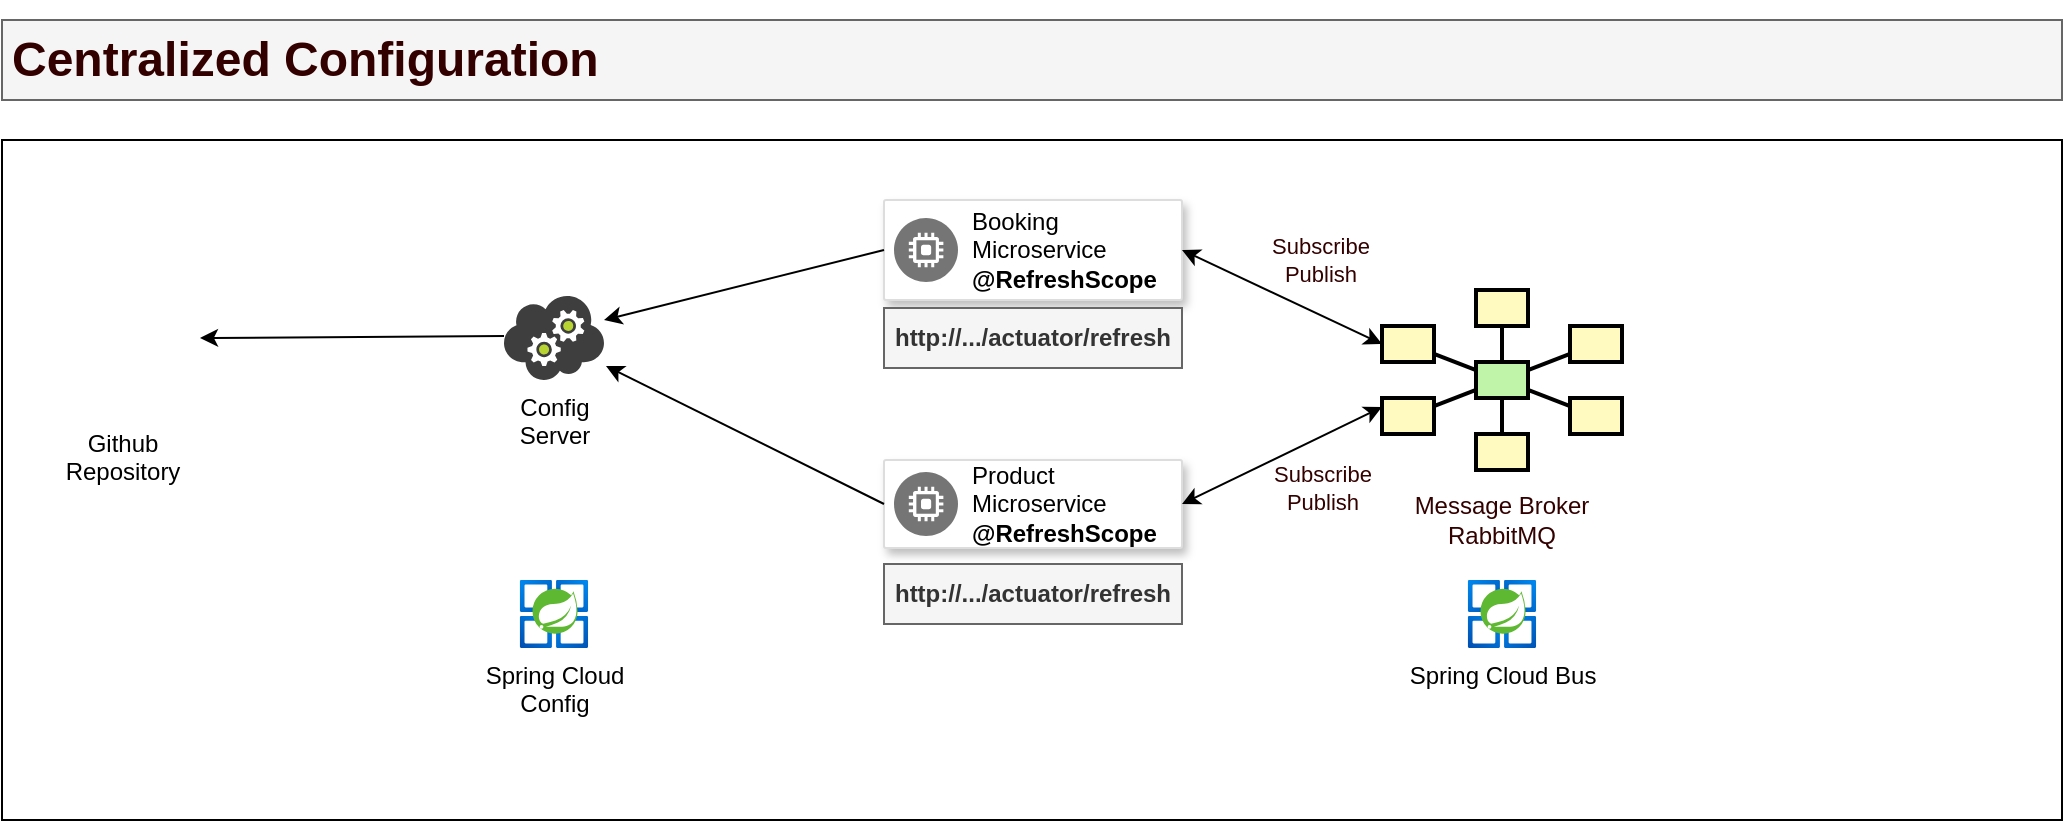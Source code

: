 <mxfile version="18.2.0" type="github">
  <diagram id="KsEbkJM7PDmAZtpVS7UQ" name="ConfigurationServer">
    <mxGraphModel dx="2249" dy="697" grid="1" gridSize="10" guides="1" tooltips="1" connect="1" arrows="1" fold="1" page="1" pageScale="1" pageWidth="827" pageHeight="1169" math="0" shadow="0">
      <root>
        <mxCell id="0" />
        <mxCell id="1" parent="0" />
        <mxCell id="yGSsq9iWgrReYgnSg7Fj-12" value="" style="rounded=0;whiteSpace=wrap;html=1;" vertex="1" parent="1">
          <mxGeometry x="-230" y="120" width="1030" height="340" as="geometry" />
        </mxCell>
        <mxCell id="yGSsq9iWgrReYgnSg7Fj-1" value="Github&lt;br&gt;Repository" style="shape=image;html=1;verticalAlign=top;verticalLabelPosition=bottom;labelBackgroundColor=#ffffff;imageAspect=0;aspect=fixed;image=https://cdn4.iconfinder.com/data/icons/socialcones/508/Github-128.png" vertex="1" parent="1">
          <mxGeometry x="-209" y="180" width="78" height="78" as="geometry" />
        </mxCell>
        <mxCell id="yGSsq9iWgrReYgnSg7Fj-2" value="Config &lt;br&gt;Server" style="sketch=0;aspect=fixed;html=1;points=[];align=center;image;fontSize=12;image=img/lib/mscae/Cloud_Service.svg;" vertex="1" parent="1">
          <mxGeometry x="21" y="198" width="50" height="42" as="geometry" />
        </mxCell>
        <mxCell id="yGSsq9iWgrReYgnSg7Fj-3" value="" style="strokeColor=#dddddd;shadow=1;strokeWidth=1;rounded=1;absoluteArcSize=1;arcSize=2;" vertex="1" parent="1">
          <mxGeometry x="211" y="150" width="149" height="50" as="geometry" />
        </mxCell>
        <mxCell id="yGSsq9iWgrReYgnSg7Fj-4" value="Booking&lt;br&gt;Microservice&lt;br&gt;&lt;b&gt;@RefreshScope&lt;/b&gt;" style="sketch=0;dashed=0;connectable=0;html=1;fillColor=#757575;strokeColor=none;shape=mxgraph.gcp2.dedicated_game_server;part=1;labelPosition=right;verticalLabelPosition=middle;align=left;verticalAlign=middle;spacingLeft=5;fontSize=12;" vertex="1" parent="yGSsq9iWgrReYgnSg7Fj-3">
          <mxGeometry y="0.5" width="32" height="32" relative="1" as="geometry">
            <mxPoint x="5" y="-16" as="offset" />
          </mxGeometry>
        </mxCell>
        <mxCell id="yGSsq9iWgrReYgnSg7Fj-5" value="" style="strokeColor=#dddddd;shadow=1;strokeWidth=1;rounded=1;absoluteArcSize=1;arcSize=2;" vertex="1" parent="1">
          <mxGeometry x="211" y="280" width="149" height="44" as="geometry" />
        </mxCell>
        <mxCell id="yGSsq9iWgrReYgnSg7Fj-6" value="Product&lt;br&gt;Microservice&lt;br&gt;&lt;b&gt;@RefreshScope&lt;/b&gt;" style="sketch=0;dashed=0;connectable=0;html=1;fillColor=#757575;strokeColor=none;shape=mxgraph.gcp2.dedicated_game_server;part=1;labelPosition=right;verticalLabelPosition=middle;align=left;verticalAlign=middle;spacingLeft=5;fontSize=12;" vertex="1" parent="yGSsq9iWgrReYgnSg7Fj-5">
          <mxGeometry y="0.5" width="32" height="32" relative="1" as="geometry">
            <mxPoint x="5" y="-16" as="offset" />
          </mxGeometry>
        </mxCell>
        <mxCell id="yGSsq9iWgrReYgnSg7Fj-7" value="Spring Cloud &lt;br&gt;Config" style="aspect=fixed;html=1;points=[];align=center;image;fontSize=12;image=img/lib/azure2/compute/Azure_Spring_Cloud.svg;" vertex="1" parent="1">
          <mxGeometry x="27.93" y="340" width="36.13" height="34" as="geometry" />
        </mxCell>
        <mxCell id="yGSsq9iWgrReYgnSg7Fj-8" value="" style="endArrow=classic;html=1;rounded=0;exitX=0;exitY=0.5;exitDx=0;exitDy=0;entryX=1;entryY=0.286;entryDx=0;entryDy=0;entryPerimeter=0;" edge="1" parent="1" source="yGSsq9iWgrReYgnSg7Fj-3" target="yGSsq9iWgrReYgnSg7Fj-2">
          <mxGeometry width="50" height="50" relative="1" as="geometry">
            <mxPoint x="-79" y="400" as="sourcePoint" />
            <mxPoint x="-29" y="350" as="targetPoint" />
          </mxGeometry>
        </mxCell>
        <mxCell id="yGSsq9iWgrReYgnSg7Fj-9" value="" style="endArrow=classic;html=1;rounded=0;entryX=1.02;entryY=0.833;entryDx=0;entryDy=0;entryPerimeter=0;exitX=0;exitY=0.5;exitDx=0;exitDy=0;" edge="1" parent="1" source="yGSsq9iWgrReYgnSg7Fj-5" target="yGSsq9iWgrReYgnSg7Fj-2">
          <mxGeometry width="50" height="50" relative="1" as="geometry">
            <mxPoint x="181" y="460" as="sourcePoint" />
            <mxPoint x="231" y="410" as="targetPoint" />
          </mxGeometry>
        </mxCell>
        <mxCell id="yGSsq9iWgrReYgnSg7Fj-10" value="" style="endArrow=classic;html=1;rounded=0;exitX=0;exitY=0.476;exitDx=0;exitDy=0;exitPerimeter=0;entryX=1;entryY=0.5;entryDx=0;entryDy=0;" edge="1" parent="1" source="yGSsq9iWgrReYgnSg7Fj-2" target="yGSsq9iWgrReYgnSg7Fj-1">
          <mxGeometry width="50" height="50" relative="1" as="geometry">
            <mxPoint x="-179" y="430" as="sourcePoint" />
            <mxPoint x="-129" y="380" as="targetPoint" />
          </mxGeometry>
        </mxCell>
        <mxCell id="yGSsq9iWgrReYgnSg7Fj-13" value="&lt;h1&gt;&lt;font color=&quot;#330000&quot;&gt;Centralized Configuration&lt;/font&gt;&lt;/h1&gt;" style="text;html=1;strokeColor=#666666;fillColor=#f5f5f5;spacing=5;spacingTop=-20;whiteSpace=wrap;overflow=hidden;rounded=0;fontColor=#333333;" vertex="1" parent="1">
          <mxGeometry x="-230" y="60" width="1030" height="40" as="geometry" />
        </mxCell>
        <mxCell id="yGSsq9iWgrReYgnSg7Fj-14" value="http://.../actuator/refresh" style="text;html=1;strokeColor=#666666;fillColor=#f5f5f5;align=center;verticalAlign=middle;whiteSpace=wrap;rounded=0;fontColor=#333333;fontStyle=1" vertex="1" parent="1">
          <mxGeometry x="211" y="204" width="149" height="30" as="geometry" />
        </mxCell>
        <mxCell id="yGSsq9iWgrReYgnSg7Fj-15" value="http://.../actuator/refresh" style="text;html=1;strokeColor=#666666;fillColor=#f5f5f5;align=center;verticalAlign=middle;whiteSpace=wrap;rounded=0;fontColor=#333333;fontStyle=1" vertex="1" parent="1">
          <mxGeometry x="211" y="332" width="149" height="30" as="geometry" />
        </mxCell>
        <mxCell id="yGSsq9iWgrReYgnSg7Fj-95" value="" style="group" vertex="1" connectable="0" parent="1">
          <mxGeometry x="460" y="195" width="120" height="130" as="geometry" />
        </mxCell>
        <mxCell id="yGSsq9iWgrReYgnSg7Fj-81" value="" style="strokeWidth=2;dashed=0;align=center;fontSize=8;shape=rect;fillColor=#fffbc0;strokeColor=#000000;fontColor=#330000;" vertex="1" parent="yGSsq9iWgrReYgnSg7Fj-95">
          <mxGeometry x="47" width="26" height="18" as="geometry" />
        </mxCell>
        <mxCell id="yGSsq9iWgrReYgnSg7Fj-82" value="" style="strokeWidth=2;dashed=0;align=center;fontSize=8;shape=rect;fillColor=#fffbc0;strokeColor=#000000;fontColor=#330000;" vertex="1" parent="yGSsq9iWgrReYgnSg7Fj-95">
          <mxGeometry y="18" width="26" height="18" as="geometry" />
        </mxCell>
        <mxCell id="yGSsq9iWgrReYgnSg7Fj-83" value="" style="strokeWidth=2;dashed=0;align=center;fontSize=8;shape=rect;fillColor=#fffbc0;strokeColor=#000000;fontColor=#330000;" vertex="1" parent="yGSsq9iWgrReYgnSg7Fj-95">
          <mxGeometry x="94" y="18" width="26" height="18" as="geometry" />
        </mxCell>
        <mxCell id="yGSsq9iWgrReYgnSg7Fj-84" value="" style="strokeWidth=2;dashed=0;align=center;fontSize=8;shape=rect;fillColor=#fffbc0;strokeColor=#000000;fontColor=#330000;" vertex="1" parent="yGSsq9iWgrReYgnSg7Fj-95">
          <mxGeometry y="54" width="26" height="18" as="geometry" />
        </mxCell>
        <mxCell id="yGSsq9iWgrReYgnSg7Fj-85" value="" style="strokeWidth=2;dashed=0;align=center;fontSize=8;shape=rect;fillColor=#fffbc0;strokeColor=#000000;fontColor=#330000;" vertex="1" parent="yGSsq9iWgrReYgnSg7Fj-95">
          <mxGeometry x="94" y="54" width="26" height="18" as="geometry" />
        </mxCell>
        <mxCell id="yGSsq9iWgrReYgnSg7Fj-86" value="" style="strokeWidth=2;dashed=0;align=center;fontSize=8;shape=rect;fillColor=#fffbc0;strokeColor=#000000;fontColor=#330000;" vertex="1" parent="yGSsq9iWgrReYgnSg7Fj-95">
          <mxGeometry x="47" y="72" width="26" height="18" as="geometry" />
        </mxCell>
        <mxCell id="yGSsq9iWgrReYgnSg7Fj-87" value="" style="strokeWidth=2;dashed=0;align=center;fontSize=8;shape=rect;fillColor=#c0f5a9;strokeColor=#000000;fontColor=#330000;" vertex="1" parent="yGSsq9iWgrReYgnSg7Fj-95">
          <mxGeometry x="47" y="36" width="26" height="18" as="geometry" />
        </mxCell>
        <mxCell id="yGSsq9iWgrReYgnSg7Fj-88" value="" style="edgeStyle=none;endArrow=none;dashed=0;html=1;strokeWidth=2;rounded=0;fontColor=#330000;" edge="1" source="yGSsq9iWgrReYgnSg7Fj-87" target="yGSsq9iWgrReYgnSg7Fj-81" parent="yGSsq9iWgrReYgnSg7Fj-95">
          <mxGeometry relative="1" as="geometry" />
        </mxCell>
        <mxCell id="yGSsq9iWgrReYgnSg7Fj-89" value="" style="edgeStyle=none;endArrow=none;dashed=0;html=1;strokeWidth=2;rounded=0;fontColor=#330000;" edge="1" source="yGSsq9iWgrReYgnSg7Fj-87" target="yGSsq9iWgrReYgnSg7Fj-82" parent="yGSsq9iWgrReYgnSg7Fj-95">
          <mxGeometry relative="1" as="geometry" />
        </mxCell>
        <mxCell id="yGSsq9iWgrReYgnSg7Fj-90" value="" style="edgeStyle=none;endArrow=none;dashed=0;html=1;strokeWidth=2;rounded=0;fontColor=#330000;" edge="1" source="yGSsq9iWgrReYgnSg7Fj-87" target="yGSsq9iWgrReYgnSg7Fj-83" parent="yGSsq9iWgrReYgnSg7Fj-95">
          <mxGeometry relative="1" as="geometry" />
        </mxCell>
        <mxCell id="yGSsq9iWgrReYgnSg7Fj-91" value="" style="edgeStyle=none;endArrow=none;dashed=0;html=1;strokeWidth=2;rounded=0;fontColor=#330000;" edge="1" source="yGSsq9iWgrReYgnSg7Fj-87" target="yGSsq9iWgrReYgnSg7Fj-84" parent="yGSsq9iWgrReYgnSg7Fj-95">
          <mxGeometry relative="1" as="geometry" />
        </mxCell>
        <mxCell id="yGSsq9iWgrReYgnSg7Fj-92" value="" style="edgeStyle=none;endArrow=none;dashed=0;html=1;strokeWidth=2;rounded=0;fontColor=#330000;" edge="1" source="yGSsq9iWgrReYgnSg7Fj-87" target="yGSsq9iWgrReYgnSg7Fj-85" parent="yGSsq9iWgrReYgnSg7Fj-95">
          <mxGeometry relative="1" as="geometry" />
        </mxCell>
        <mxCell id="yGSsq9iWgrReYgnSg7Fj-93" value="" style="edgeStyle=none;endArrow=none;dashed=0;html=1;strokeWidth=2;rounded=0;fontColor=#330000;" edge="1" source="yGSsq9iWgrReYgnSg7Fj-87" target="yGSsq9iWgrReYgnSg7Fj-86" parent="yGSsq9iWgrReYgnSg7Fj-95">
          <mxGeometry relative="1" as="geometry" />
        </mxCell>
        <mxCell id="yGSsq9iWgrReYgnSg7Fj-94" value="Message Broker RabbitMQ" style="text;html=1;strokeColor=none;fillColor=none;align=center;verticalAlign=middle;whiteSpace=wrap;rounded=0;fontColor=#330000;" vertex="1" parent="yGSsq9iWgrReYgnSg7Fj-95">
          <mxGeometry x="15" y="100" width="90" height="30" as="geometry" />
        </mxCell>
        <mxCell id="yGSsq9iWgrReYgnSg7Fj-96" value="" style="endArrow=classic;startArrow=classic;html=1;rounded=0;fontColor=#330000;exitX=1;exitY=0.5;exitDx=0;exitDy=0;entryX=0;entryY=0.5;entryDx=0;entryDy=0;" edge="1" parent="1" source="yGSsq9iWgrReYgnSg7Fj-3" target="yGSsq9iWgrReYgnSg7Fj-82">
          <mxGeometry width="50" height="50" relative="1" as="geometry">
            <mxPoint x="370" y="170" as="sourcePoint" />
            <mxPoint x="480" y="170" as="targetPoint" />
          </mxGeometry>
        </mxCell>
        <mxCell id="yGSsq9iWgrReYgnSg7Fj-97" value="Subscribe&lt;br&gt;Publish" style="edgeLabel;html=1;align=center;verticalAlign=middle;resizable=0;points=[];fontColor=#330000;" vertex="1" connectable="0" parent="yGSsq9iWgrReYgnSg7Fj-96">
          <mxGeometry x="0.385" y="2" relative="1" as="geometry">
            <mxPoint x="-1" y="-26" as="offset" />
          </mxGeometry>
        </mxCell>
        <mxCell id="yGSsq9iWgrReYgnSg7Fj-98" value="" style="endArrow=classic;startArrow=classic;html=1;rounded=0;fontColor=#330000;entryX=0;entryY=0.25;entryDx=0;entryDy=0;exitX=1;exitY=0.5;exitDx=0;exitDy=0;" edge="1" parent="1" source="yGSsq9iWgrReYgnSg7Fj-5" target="yGSsq9iWgrReYgnSg7Fj-84">
          <mxGeometry width="50" height="50" relative="1" as="geometry">
            <mxPoint x="390" y="340" as="sourcePoint" />
            <mxPoint x="440" y="290" as="targetPoint" />
          </mxGeometry>
        </mxCell>
        <mxCell id="yGSsq9iWgrReYgnSg7Fj-99" value="Subscribe&lt;br&gt;Publish" style="edgeLabel;html=1;align=center;verticalAlign=middle;resizable=0;points=[];fontColor=#330000;" vertex="1" connectable="0" parent="yGSsq9iWgrReYgnSg7Fj-98">
          <mxGeometry x="0.224" y="1" relative="1" as="geometry">
            <mxPoint x="9" y="22" as="offset" />
          </mxGeometry>
        </mxCell>
        <mxCell id="yGSsq9iWgrReYgnSg7Fj-102" value="Spring Cloud Bus" style="aspect=fixed;html=1;points=[];align=center;image;fontSize=12;image=img/lib/azure2/compute/Azure_Spring_Cloud.svg;" vertex="1" parent="1">
          <mxGeometry x="501.93" y="340" width="36.13" height="34" as="geometry" />
        </mxCell>
      </root>
    </mxGraphModel>
  </diagram>
</mxfile>
